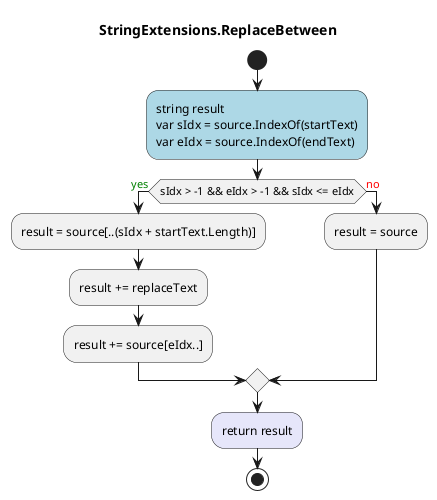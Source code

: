 @startuml StringExtensions.ReplaceBetween
title StringExtensions.ReplaceBetween
start
#LightBlue:string result
var sIdx = source.IndexOf(startText)
var eIdx = source.IndexOf(endText);
if (sIdx > -1 && eIdx > -1 && sIdx <= eIdx) then (<color:green>yes)
    :result = source[..(sIdx + startText.Length)];
    :result += replaceText;
    :result += source[eIdx..];
  else (<color:red>no)
      :result = source;
endif
#Lavender:return result;
stop
@enduml

